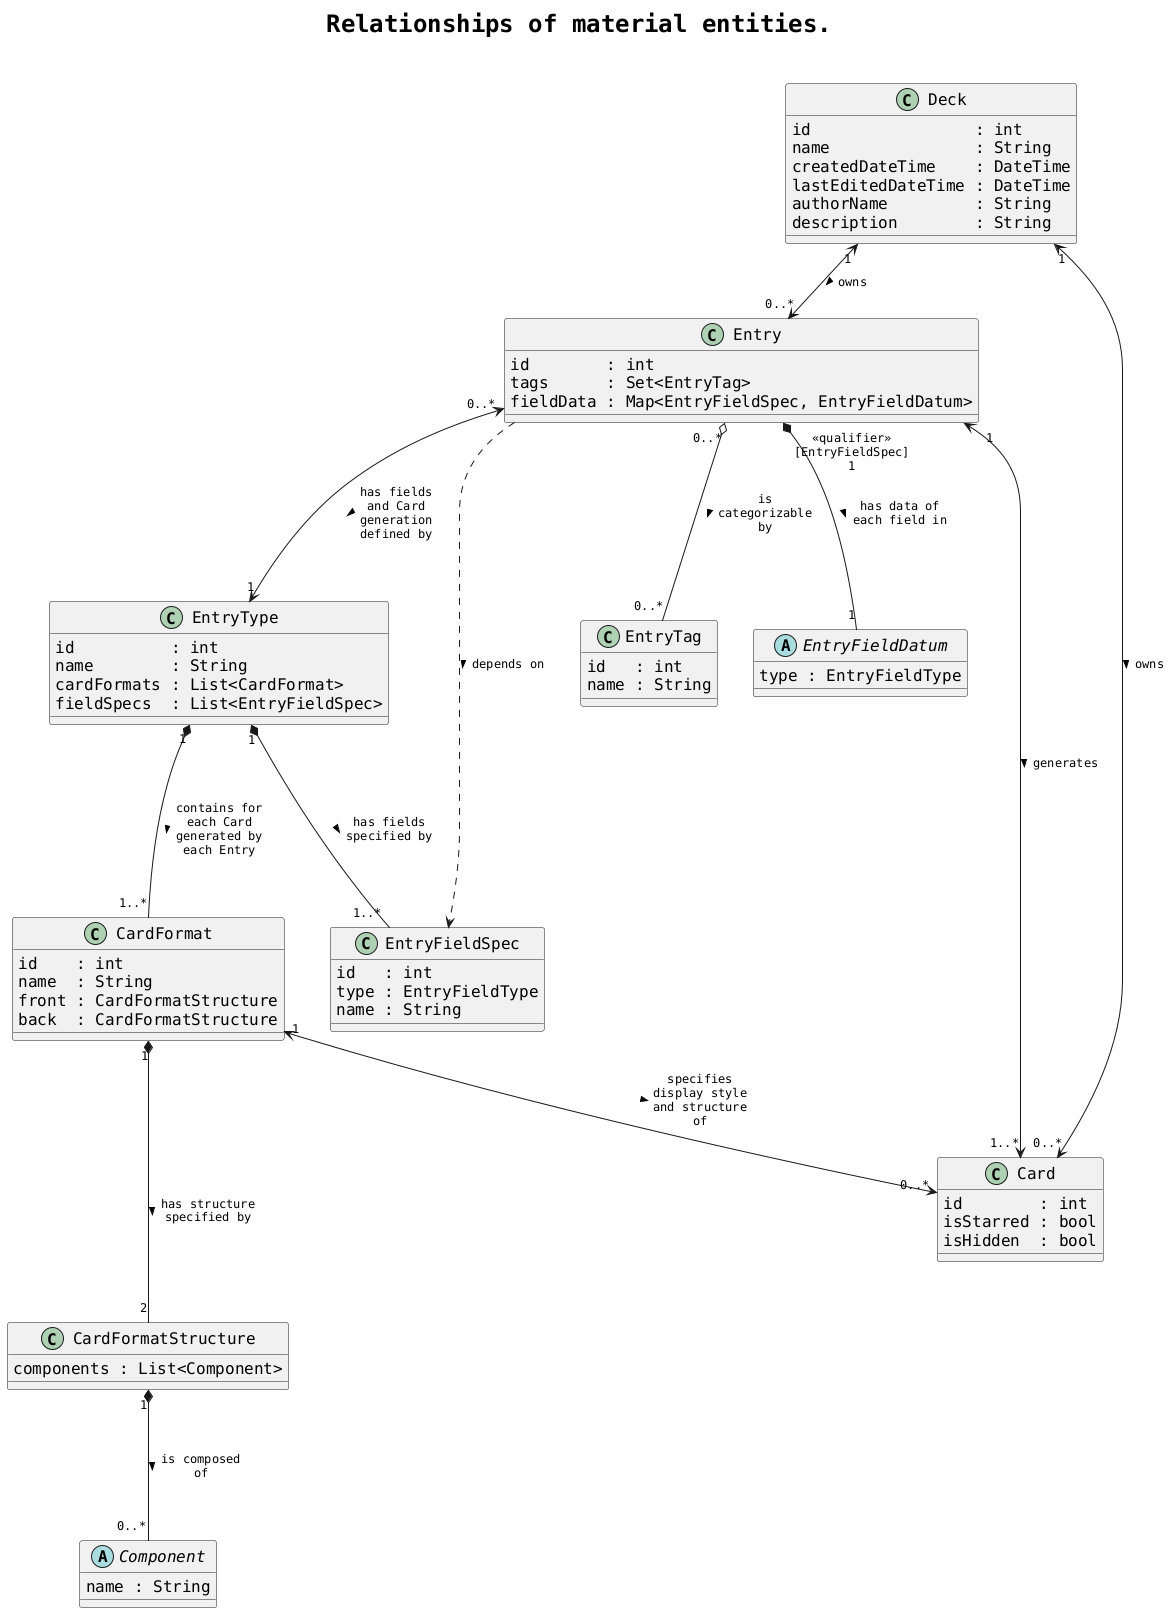@startuml

skinparam maxMessageSize 100
skinparam shadowing false
skinparam defaultFontName monospaced
skinparam defaultFontSize 16
skinparam arrowFontSize 12
skinparam titleFontSize 24
skinparam titleFontStyle bold

title Relationships of material entities.\n

class Card {
	id        : int
	isStarred : bool
	isHidden  : bool
}
class Entry {
	id        : int
	tags      : Set<EntryTag>
	fieldData : Map<EntryFieldSpec, EntryFieldDatum>
}
class Deck {
	id                 : int
	name               : String
	createdDateTime    : DateTime
	lastEditedDateTime : DateTime
	authorName         : String
	description        : String
}

Deck "1" <--> "0..*" Entry : owns >
Entry "1" <--> "1..*" Card : generates >
Deck "1" <--> "0..*" Card : owns >

class EntryTag {
	id   : int
	name : String
}
abstract class EntryFieldDatum {
	type : EntryFieldType
}
class EntryType {
	id          : int
	name        : String
	cardFormats : List<CardFormat>
	fieldSpecs  : List<EntryFieldSpec>
}
class EntryFieldSpec {
	id   : int
	type : EntryFieldType
	name : String
}
class CardFormat {
	id    : int
	name  : String
	front : CardFormatStructure
	back  : CardFormatStructure
}
class CardFormatStructure {
	components : List<Component>
}
abstract class Component {
	name : String
}

Entry "0..*" o--- "0..*" EntryTag : is categorizable by >
Entry "<<qualifier>>\n[EntryFieldSpec]\n1" *--- "1" EntryFieldDatum : has data of each field in >
Entry ..> EntryFieldSpec : depends on >
Entry "0..*" <---> "1" EntryType : has fields and Card generation defined by >
EntryType "1" *--- "1..*" CardFormat : contains for each Card generated by each Entry >
CardFormat "1" <--> "0..*" Card : specifies display style and structure of >
EntryType "1" *--- "1..*" EntryFieldSpec : has fields specified by >
CardFormat "1" *--- "2" CardFormatStructure : has structure specified by >
CardFormatStructure "1" *--- "0..*" Component : is composed of >

@enduml